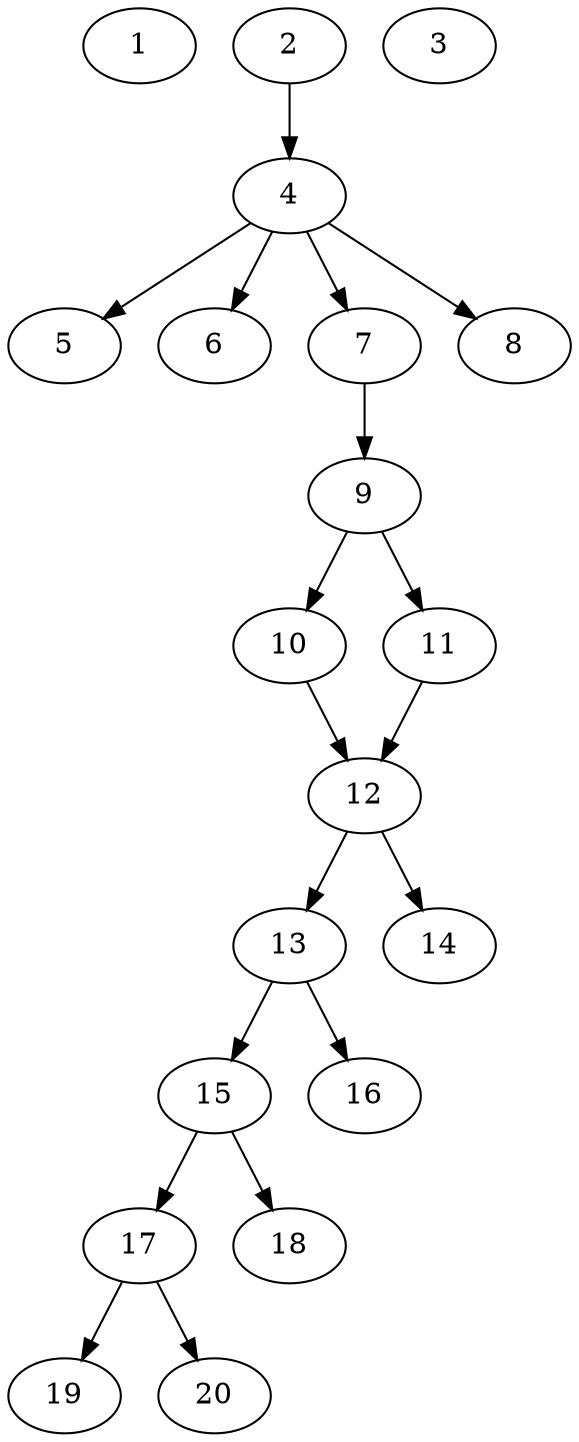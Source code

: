 // DAG automatically generated by daggen at Sat Jul 27 15:35:52 2019
// ./daggen --dot -n 20 --ccr 0.4 --fat 0.4 --regular 0.5 --density 0.6 --mindata 5242880 --maxdata 52428800 
digraph G {
  1 [size="107834880", alpha="0.12", expect_size="43133952"] 
  2 [size="117345280", alpha="0.12", expect_size="46938112"] 
  2 -> 4 [size ="46938112"]
  3 [size="51955200", alpha="0.16", expect_size="20782080"] 
  4 [size="102581760", alpha="0.05", expect_size="41032704"] 
  4 -> 5 [size ="41032704"]
  4 -> 6 [size ="41032704"]
  4 -> 7 [size ="41032704"]
  4 -> 8 [size ="41032704"]
  5 [size="39429120", alpha="0.01", expect_size="15771648"] 
  6 [size="89402880", alpha="0.10", expect_size="35761152"] 
  7 [size="36569600", alpha="0.18", expect_size="14627840"] 
  7 -> 9 [size ="14627840"]
  8 [size="110812160", alpha="0.16", expect_size="44324864"] 
  9 [size="115240960", alpha="0.18", expect_size="46096384"] 
  9 -> 10 [size ="46096384"]
  9 -> 11 [size ="46096384"]
  10 [size="42662400", alpha="0.06", expect_size="17064960"] 
  10 -> 12 [size ="17064960"]
  11 [size="95820800", alpha="0.03", expect_size="38328320"] 
  11 -> 12 [size ="38328320"]
  12 [size="46077440", alpha="0.13", expect_size="18430976"] 
  12 -> 13 [size ="18430976"]
  12 -> 14 [size ="18430976"]
  13 [size="119526400", alpha="0.10", expect_size="47810560"] 
  13 -> 15 [size ="47810560"]
  13 -> 16 [size ="47810560"]
  14 [size="98193920", alpha="0.01", expect_size="39277568"] 
  15 [size="129528320", alpha="0.14", expect_size="51811328"] 
  15 -> 17 [size ="51811328"]
  15 -> 18 [size ="51811328"]
  16 [size="15582720", alpha="0.15", expect_size="6233088"] 
  17 [size="73438720", alpha="0.20", expect_size="29375488"] 
  17 -> 19 [size ="29375488"]
  17 -> 20 [size ="29375488"]
  18 [size="58908160", alpha="0.04", expect_size="23563264"] 
  19 [size="35735040", alpha="0.13", expect_size="14294016"] 
  20 [size="21767680", alpha="0.09", expect_size="8707072"] 
}
